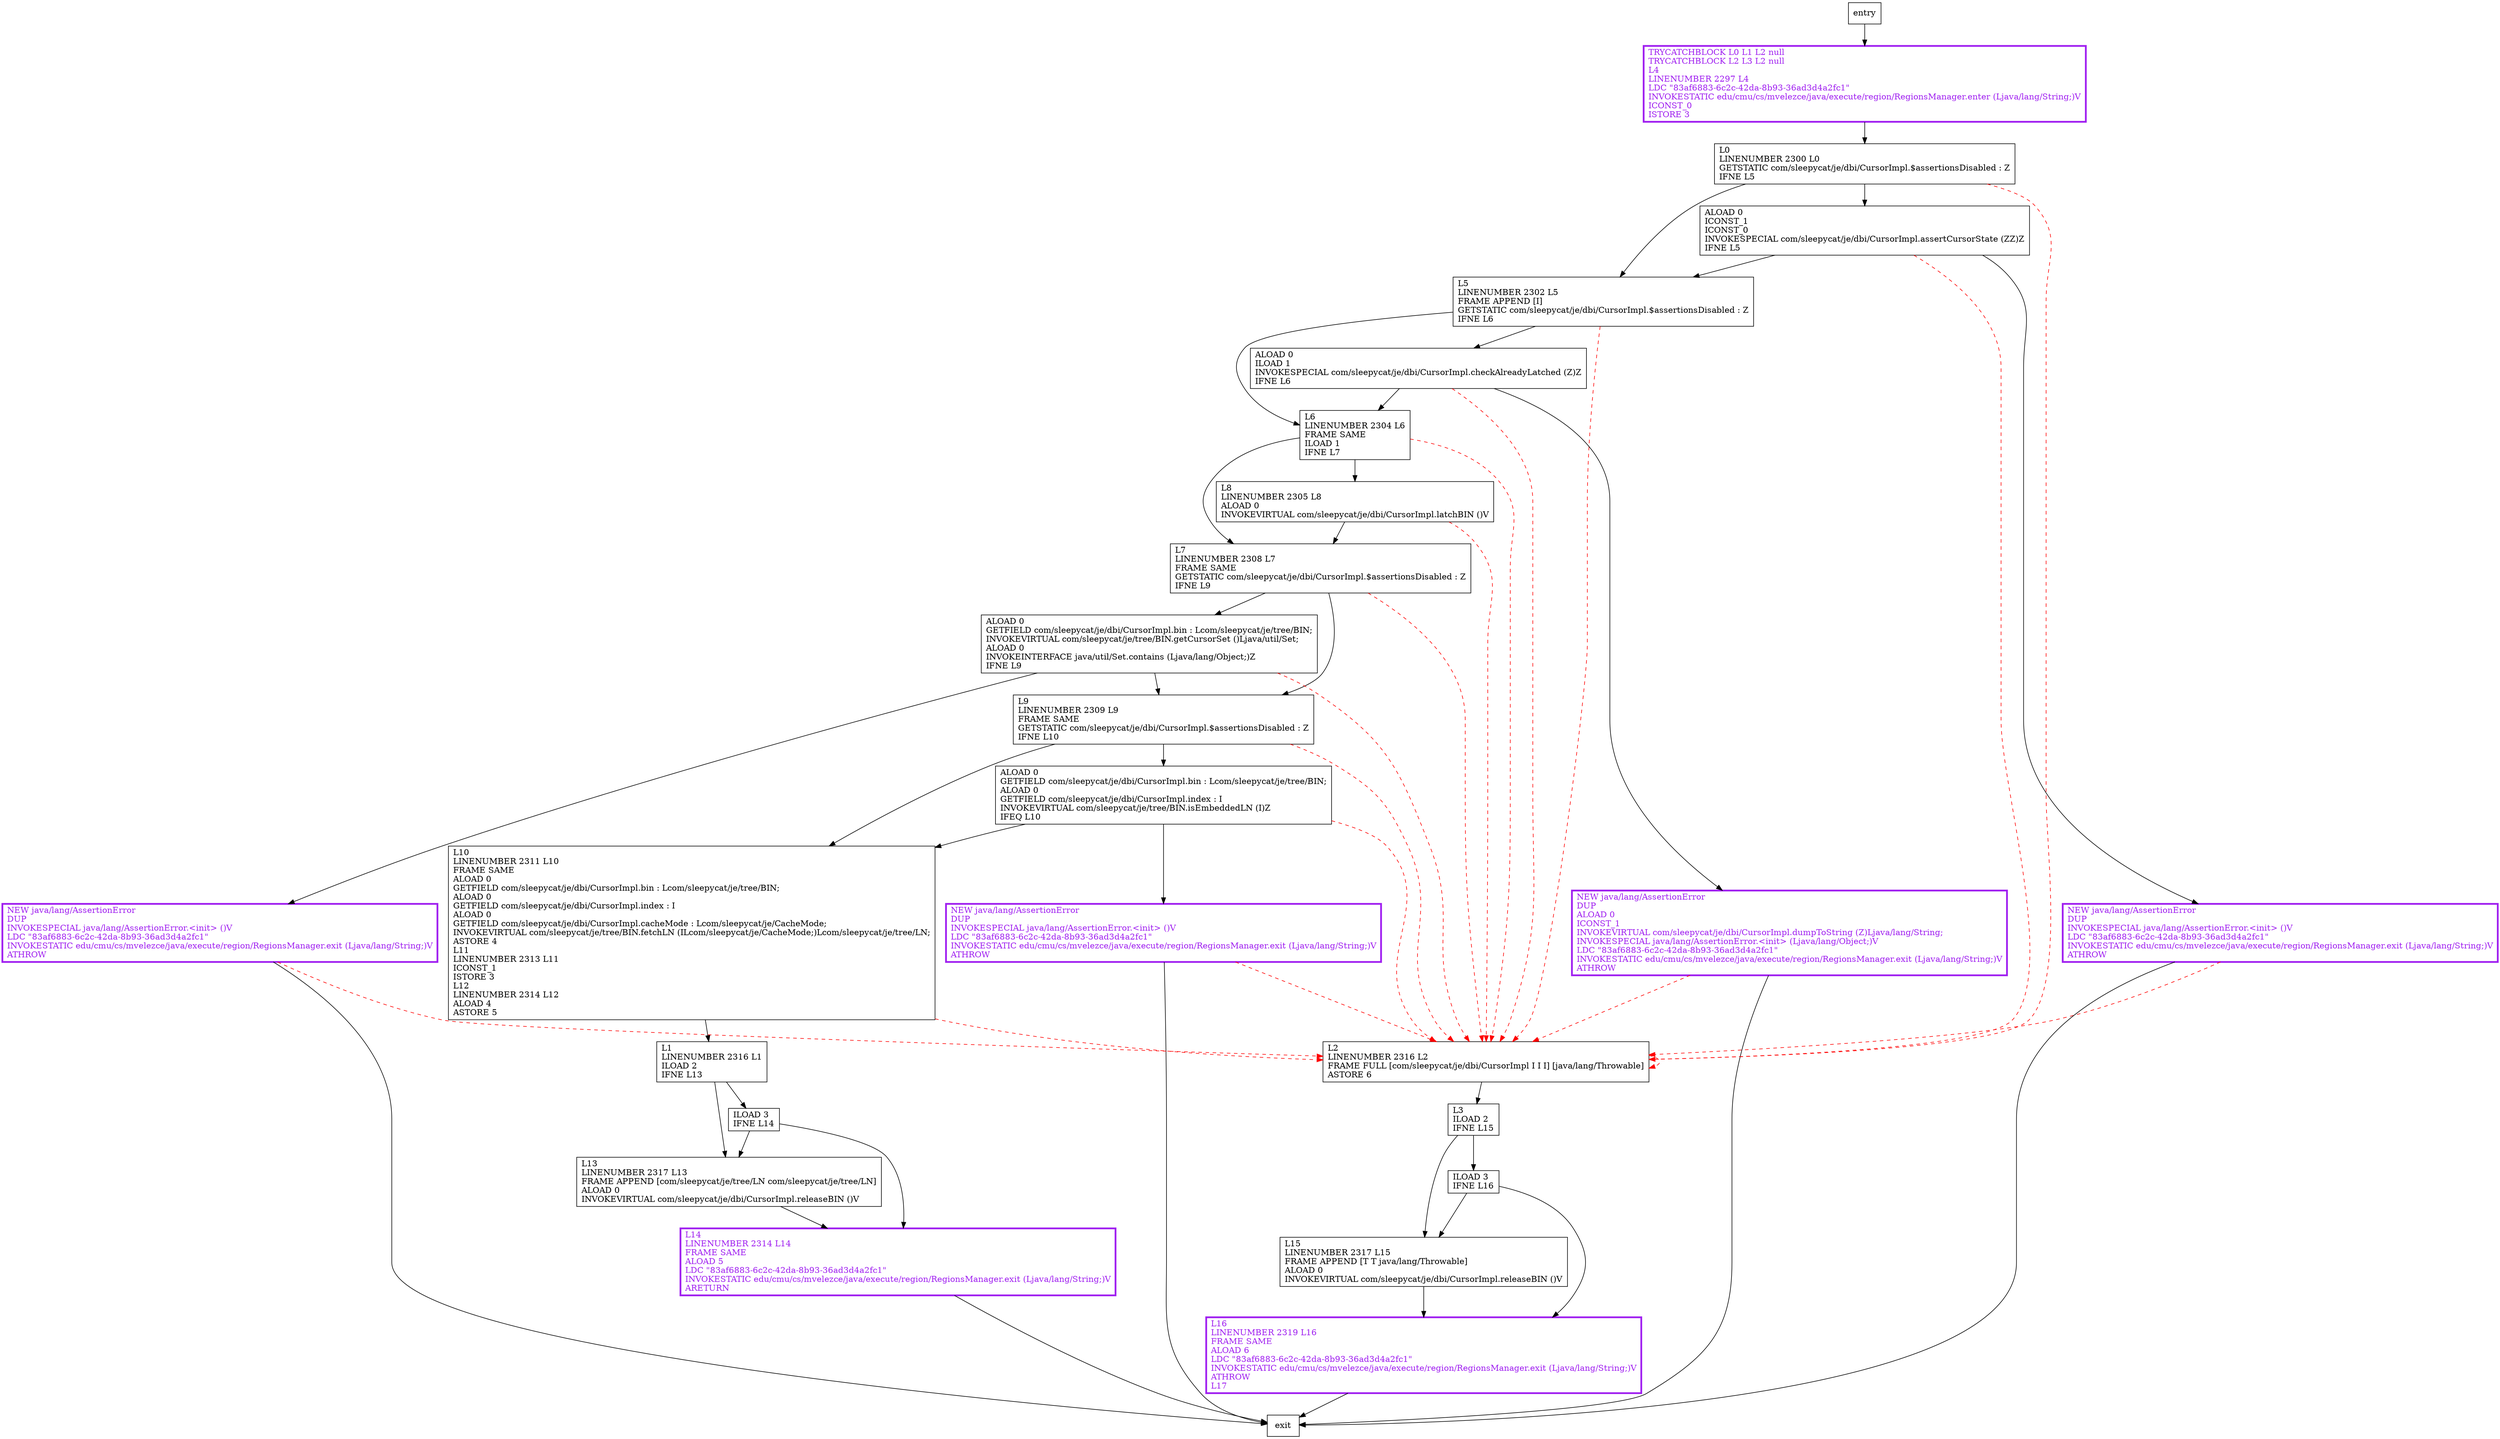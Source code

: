 digraph getCurrentLN {
node [shape=record];
1030224470 [label="L5\lLINENUMBER 2302 L5\lFRAME APPEND [I]\lGETSTATIC com/sleepycat/je/dbi/CursorImpl.$assertionsDisabled : Z\lIFNE L6\l"];
658556837 [label="ALOAD 0\lICONST_1\lICONST_0\lINVOKESPECIAL com/sleepycat/je/dbi/CursorImpl.assertCursorState (ZZ)Z\lIFNE L5\l"];
1930242529 [label="TRYCATCHBLOCK L0 L1 L2 null\lTRYCATCHBLOCK L2 L3 L2 null\lL4\lLINENUMBER 2297 L4\lLDC \"83af6883-6c2c-42da-8b93-36ad3d4a2fc1\"\lINVOKESTATIC edu/cmu/cs/mvelezce/java/execute/region/RegionsManager.enter (Ljava/lang/String;)V\lICONST_0\lISTORE 3\l"];
81995556 [label="L10\lLINENUMBER 2311 L10\lFRAME SAME\lALOAD 0\lGETFIELD com/sleepycat/je/dbi/CursorImpl.bin : Lcom/sleepycat/je/tree/BIN;\lALOAD 0\lGETFIELD com/sleepycat/je/dbi/CursorImpl.index : I\lALOAD 0\lGETFIELD com/sleepycat/je/dbi/CursorImpl.cacheMode : Lcom/sleepycat/je/CacheMode;\lINVOKEVIRTUAL com/sleepycat/je/tree/BIN.fetchLN (ILcom/sleepycat/je/CacheMode;)Lcom/sleepycat/je/tree/LN;\lASTORE 4\lL11\lLINENUMBER 2313 L11\lICONST_1\lISTORE 3\lL12\lLINENUMBER 2314 L12\lALOAD 4\lASTORE 5\l"];
641007256 [label="L9\lLINENUMBER 2309 L9\lFRAME SAME\lGETSTATIC com/sleepycat/je/dbi/CursorImpl.$assertionsDisabled : Z\lIFNE L10\l"];
582733547 [label="L7\lLINENUMBER 2308 L7\lFRAME SAME\lGETSTATIC com/sleepycat/je/dbi/CursorImpl.$assertionsDisabled : Z\lIFNE L9\l"];
1564246220 [label="NEW java/lang/AssertionError\lDUP\lALOAD 0\lICONST_1\lINVOKEVIRTUAL com/sleepycat/je/dbi/CursorImpl.dumpToString (Z)Ljava/lang/String;\lINVOKESPECIAL java/lang/AssertionError.\<init\> (Ljava/lang/Object;)V\lLDC \"83af6883-6c2c-42da-8b93-36ad3d4a2fc1\"\lINVOKESTATIC edu/cmu/cs/mvelezce/java/execute/region/RegionsManager.exit (Ljava/lang/String;)V\lATHROW\l"];
2061005873 [label="ILOAD 3\lIFNE L14\l"];
316129108 [label="L3\lILOAD 2\lIFNE L15\l"];
86165790 [label="NEW java/lang/AssertionError\lDUP\lINVOKESPECIAL java/lang/AssertionError.\<init\> ()V\lLDC \"83af6883-6c2c-42da-8b93-36ad3d4a2fc1\"\lINVOKESTATIC edu/cmu/cs/mvelezce/java/execute/region/RegionsManager.exit (Ljava/lang/String;)V\lATHROW\l"];
1673752317 [label="L8\lLINENUMBER 2305 L8\lALOAD 0\lINVOKEVIRTUAL com/sleepycat/je/dbi/CursorImpl.latchBIN ()V\l"];
135253397 [label="L2\lLINENUMBER 2316 L2\lFRAME FULL [com/sleepycat/je/dbi/CursorImpl I I I] [java/lang/Throwable]\lASTORE 6\l"];
8603608 [label="L1\lLINENUMBER 2316 L1\lILOAD 2\lIFNE L13\l"];
482255547 [label="L13\lLINENUMBER 2317 L13\lFRAME APPEND [com/sleepycat/je/tree/LN com/sleepycat/je/tree/LN]\lALOAD 0\lINVOKEVIRTUAL com/sleepycat/je/dbi/CursorImpl.releaseBIN ()V\l"];
532096834 [label="ALOAD 0\lGETFIELD com/sleepycat/je/dbi/CursorImpl.bin : Lcom/sleepycat/je/tree/BIN;\lINVOKEVIRTUAL com/sleepycat/je/tree/BIN.getCursorSet ()Ljava/util/Set;\lALOAD 0\lINVOKEINTERFACE java/util/Set.contains (Ljava/lang/Object;)Z\lIFNE L9\l"];
1518645283 [label="NEW java/lang/AssertionError\lDUP\lINVOKESPECIAL java/lang/AssertionError.\<init\> ()V\lLDC \"83af6883-6c2c-42da-8b93-36ad3d4a2fc1\"\lINVOKESTATIC edu/cmu/cs/mvelezce/java/execute/region/RegionsManager.exit (Ljava/lang/String;)V\lATHROW\l"];
302006039 [label="L15\lLINENUMBER 2317 L15\lFRAME APPEND [T T java/lang/Throwable]\lALOAD 0\lINVOKEVIRTUAL com/sleepycat/je/dbi/CursorImpl.releaseBIN ()V\l"];
1372968381 [label="NEW java/lang/AssertionError\lDUP\lINVOKESPECIAL java/lang/AssertionError.\<init\> ()V\lLDC \"83af6883-6c2c-42da-8b93-36ad3d4a2fc1\"\lINVOKESTATIC edu/cmu/cs/mvelezce/java/execute/region/RegionsManager.exit (Ljava/lang/String;)V\lATHROW\l"];
583571720 [label="ALOAD 0\lGETFIELD com/sleepycat/je/dbi/CursorImpl.bin : Lcom/sleepycat/je/tree/BIN;\lALOAD 0\lGETFIELD com/sleepycat/je/dbi/CursorImpl.index : I\lINVOKEVIRTUAL com/sleepycat/je/tree/BIN.isEmbeddedLN (I)Z\lIFEQ L10\l"];
33127439 [label="L14\lLINENUMBER 2314 L14\lFRAME SAME\lALOAD 5\lLDC \"83af6883-6c2c-42da-8b93-36ad3d4a2fc1\"\lINVOKESTATIC edu/cmu/cs/mvelezce/java/execute/region/RegionsManager.exit (Ljava/lang/String;)V\lARETURN\l"];
1115847715 [label="L16\lLINENUMBER 2319 L16\lFRAME SAME\lALOAD 6\lLDC \"83af6883-6c2c-42da-8b93-36ad3d4a2fc1\"\lINVOKESTATIC edu/cmu/cs/mvelezce/java/execute/region/RegionsManager.exit (Ljava/lang/String;)V\lATHROW\lL17\l"];
1901844608 [label="L0\lLINENUMBER 2300 L0\lGETSTATIC com/sleepycat/je/dbi/CursorImpl.$assertionsDisabled : Z\lIFNE L5\l"];
734050458 [label="ILOAD 3\lIFNE L16\l"];
2119691724 [label="L6\lLINENUMBER 2304 L6\lFRAME SAME\lILOAD 1\lIFNE L7\l"];
2095058202 [label="ALOAD 0\lILOAD 1\lINVOKESPECIAL com/sleepycat/je/dbi/CursorImpl.checkAlreadyLatched (Z)Z\lIFNE L6\l"];
entry;
exit;
1030224470 -> 135253397 [style=dashed, color=red]
1030224470 -> 2119691724
1030224470 -> 2095058202
658556837 -> 1030224470
658556837 -> 135253397 [style=dashed, color=red]
658556837 -> 1372968381
1930242529 -> 1901844608
81995556 -> 135253397 [style=dashed, color=red]
81995556 -> 8603608
641007256 -> 135253397 [style=dashed, color=red]
641007256 -> 81995556
641007256 -> 583571720
582733547 -> 135253397 [style=dashed, color=red]
582733547 -> 532096834
582733547 -> 641007256
1564246220 -> 135253397 [style=dashed, color=red]
1564246220 -> exit
2061005873 -> 482255547
2061005873 -> 33127439
316129108 -> 734050458
316129108 -> 302006039
86165790 -> 135253397 [style=dashed, color=red]
86165790 -> exit
1673752317 -> 135253397 [style=dashed, color=red]
1673752317 -> 582733547
135253397 -> 135253397 [style=dashed, color=red]
135253397 -> 316129108
8603608 -> 482255547
8603608 -> 2061005873
482255547 -> 33127439
532096834 -> 135253397 [style=dashed, color=red]
532096834 -> 1518645283
532096834 -> 641007256
1518645283 -> 135253397 [style=dashed, color=red]
1518645283 -> exit
302006039 -> 1115847715
1372968381 -> 135253397 [style=dashed, color=red]
1372968381 -> exit
583571720 -> 135253397 [style=dashed, color=red]
583571720 -> 81995556
583571720 -> 86165790
entry -> 1930242529
33127439 -> exit
1115847715 -> exit
1901844608 -> 1030224470
1901844608 -> 658556837
1901844608 -> 135253397 [style=dashed, color=red]
734050458 -> 1115847715
734050458 -> 302006039
2119691724 -> 135253397 [style=dashed, color=red]
2119691724 -> 582733547
2119691724 -> 1673752317
2095058202 -> 135253397 [style=dashed, color=red]
2095058202 -> 1564246220
2095058202 -> 2119691724
33127439[fontcolor="purple", penwidth=3, color="purple"];
1115847715[fontcolor="purple", penwidth=3, color="purple"];
1930242529[fontcolor="purple", penwidth=3, color="purple"];
1518645283[fontcolor="purple", penwidth=3, color="purple"];
1564246220[fontcolor="purple", penwidth=3, color="purple"];
86165790[fontcolor="purple", penwidth=3, color="purple"];
1372968381[fontcolor="purple", penwidth=3, color="purple"];
}
